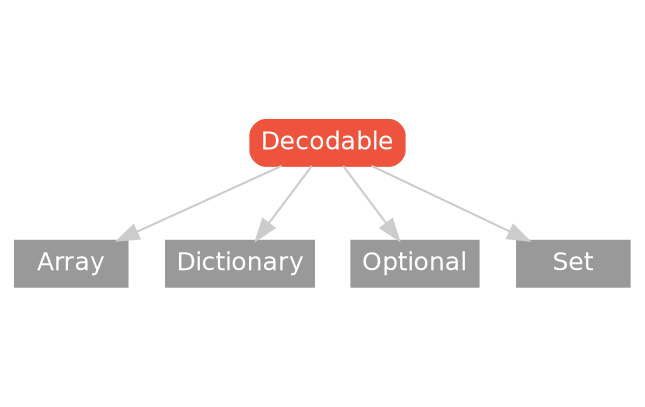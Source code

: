 strict digraph "Decodable - Type Hierarchy - SwiftDoc.org" {
    pad="0.1,0.8"
    node [shape=box, style="filled,rounded", color="#999999", fillcolor="#999999", fontcolor=white, fontname=Helvetica, fontnames="Helvetica,sansserif", fontsize=12, margin="0.07,0.05", height="0.3"]
    edge [color="#cccccc"]
    "Array" [URL="/type/Array/hierarchy/", style=filled]
    "Decodable" [URL="/protocol/Decodable/", style="filled,rounded", fillcolor="#ee543d", color="#ee543d"]
    "Dictionary" [URL="/type/Dictionary/hierarchy/", style=filled]
    "Optional" [URL="/type/Optional/hierarchy/", style=filled]
    "Set" [URL="/type/Set/hierarchy/", style=filled]    "Decodable" -> "Array"
    "Decodable" -> "Dictionary"
    "Decodable" -> "Optional"
    "Decodable" -> "Set"
    subgraph Types {
        rank = max; "Array"; "Dictionary"; "Optional"; "Set";
    }
}
